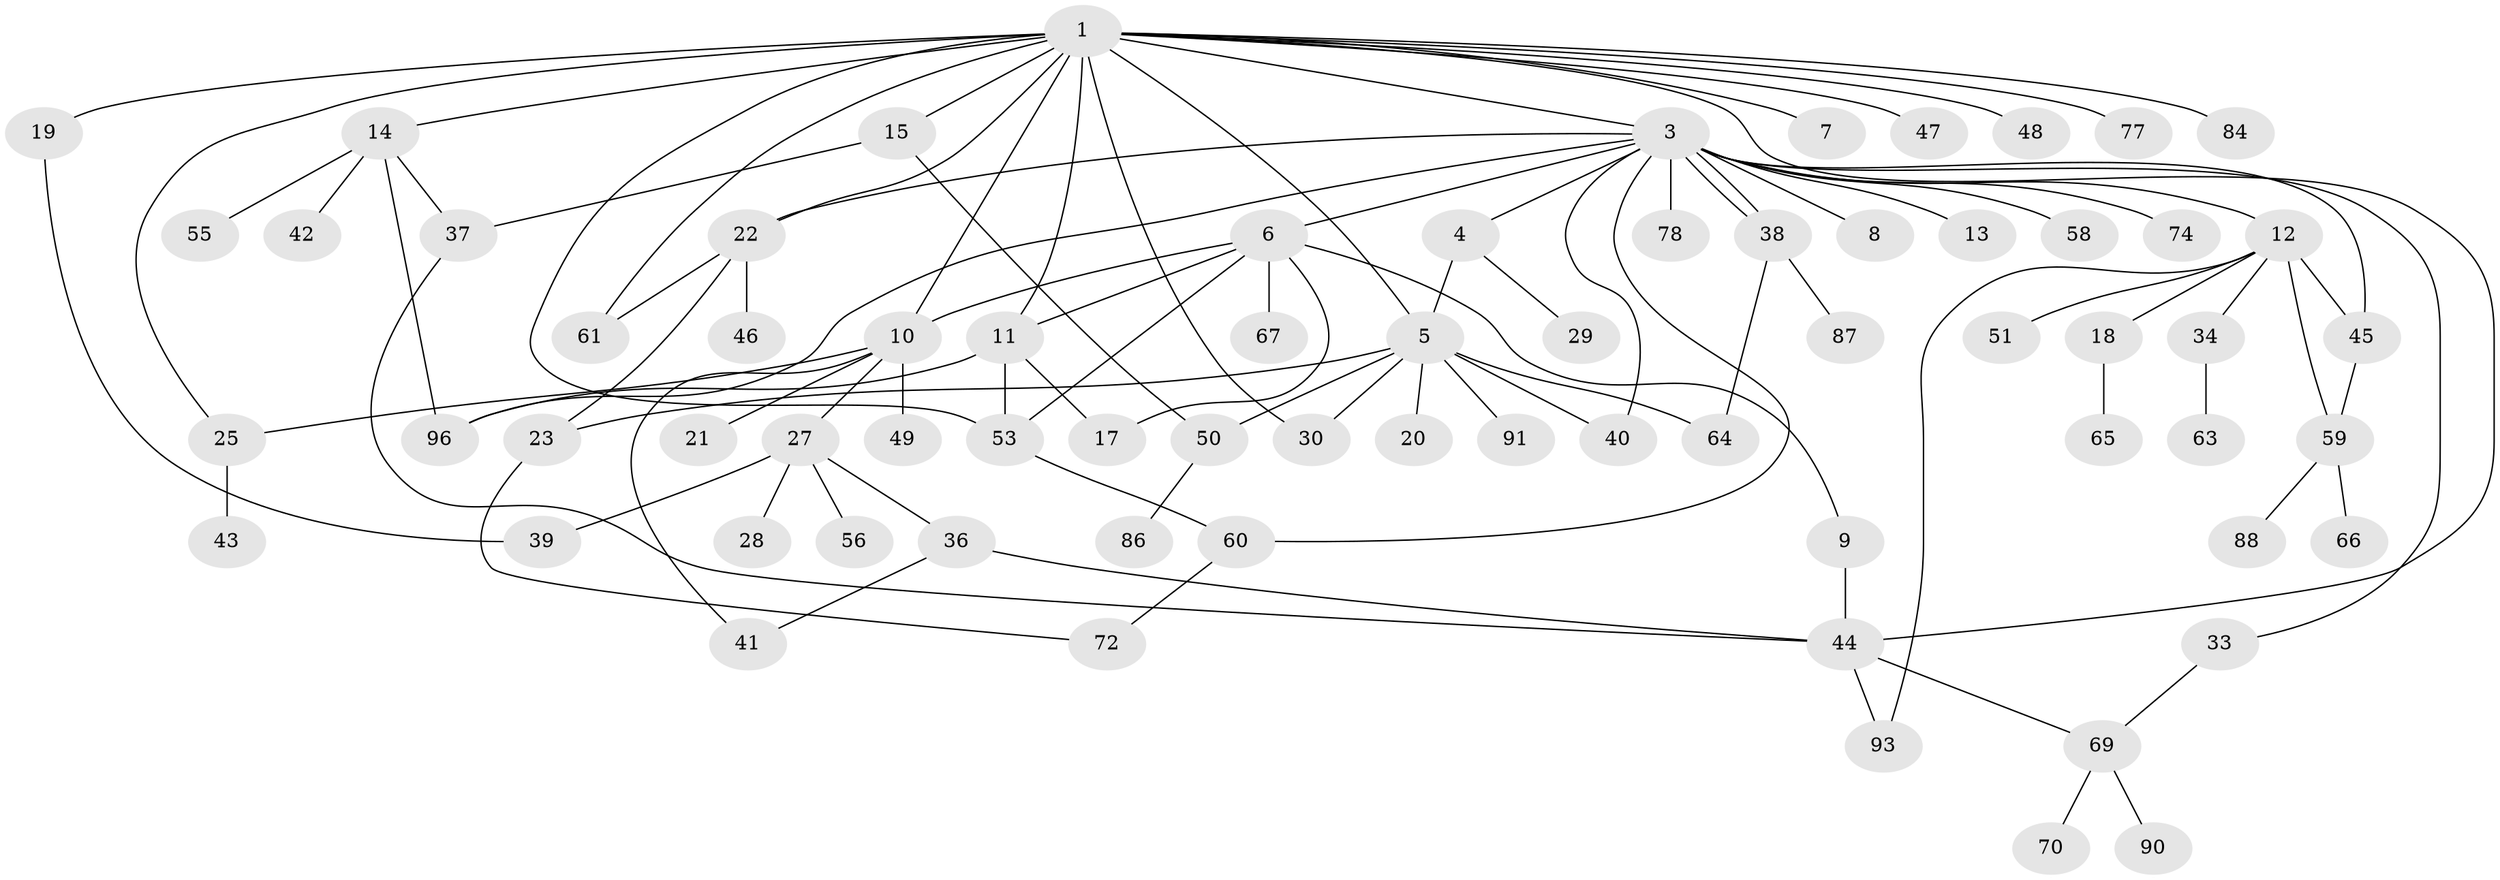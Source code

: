 // original degree distribution, {13: 0.010416666666666666, 11: 0.010416666666666666, 14: 0.010416666666666666, 2: 0.20833333333333334, 4: 0.07291666666666667, 7: 0.020833333333333332, 1: 0.4375, 3: 0.13541666666666666, 6: 0.041666666666666664, 8: 0.020833333333333332, 5: 0.03125}
// Generated by graph-tools (version 1.1) at 2025/41/03/06/25 10:41:47]
// undirected, 70 vertices, 98 edges
graph export_dot {
graph [start="1"]
  node [color=gray90,style=filled];
  1 [super="+2"];
  3 [super="+52"];
  4 [super="+26"];
  5 [super="+16"];
  6 [super="+85"];
  7;
  8;
  9 [super="+92"];
  10 [super="+32"];
  11 [super="+81"];
  12 [super="+79"];
  13;
  14 [super="+73"];
  15 [super="+31"];
  17;
  18;
  19;
  20;
  21;
  22 [super="+94"];
  23 [super="+24"];
  25 [super="+71"];
  27 [super="+95"];
  28;
  29;
  30;
  33 [super="+35"];
  34;
  36 [super="+82"];
  37;
  38;
  39 [super="+54"];
  40 [super="+57"];
  41 [super="+76"];
  42;
  43;
  44 [super="+80"];
  45 [super="+83"];
  46;
  47;
  48;
  49;
  50;
  51;
  53;
  55;
  56;
  58 [super="+75"];
  59 [super="+89"];
  60 [super="+62"];
  61 [super="+68"];
  63;
  64;
  65;
  66;
  67;
  69;
  70;
  72;
  74;
  77;
  78;
  84;
  86;
  87;
  88;
  90;
  91;
  93;
  96;
  1 -- 5 [weight=2];
  1 -- 7;
  1 -- 11;
  1 -- 14;
  1 -- 15 [weight=2];
  1 -- 19;
  1 -- 25;
  1 -- 30;
  1 -- 48;
  1 -- 53;
  1 -- 3;
  1 -- 10 [weight=2];
  1 -- 44;
  1 -- 77;
  1 -- 47;
  1 -- 84;
  1 -- 22;
  1 -- 61;
  3 -- 4;
  3 -- 6;
  3 -- 8;
  3 -- 12;
  3 -- 13;
  3 -- 33;
  3 -- 38;
  3 -- 38;
  3 -- 45;
  3 -- 58;
  3 -- 78;
  3 -- 96;
  3 -- 22;
  3 -- 74;
  3 -- 60;
  3 -- 40;
  4 -- 29;
  4 -- 5;
  5 -- 20;
  5 -- 50;
  5 -- 64;
  5 -- 40;
  5 -- 23;
  5 -- 91;
  5 -- 30;
  6 -- 9;
  6 -- 11;
  6 -- 17;
  6 -- 53;
  6 -- 67;
  6 -- 10;
  9 -- 44;
  10 -- 21;
  10 -- 27;
  10 -- 49;
  10 -- 25;
  10 -- 41;
  11 -- 17;
  11 -- 53;
  11 -- 96;
  12 -- 18;
  12 -- 34;
  12 -- 51;
  12 -- 59;
  12 -- 93;
  12 -- 45;
  14 -- 37;
  14 -- 42;
  14 -- 55;
  14 -- 96;
  15 -- 37;
  15 -- 50;
  18 -- 65;
  19 -- 39;
  22 -- 46;
  22 -- 61;
  22 -- 23;
  23 -- 72;
  25 -- 43;
  27 -- 28;
  27 -- 36;
  27 -- 39;
  27 -- 56;
  33 -- 69;
  34 -- 63;
  36 -- 44;
  36 -- 41;
  37 -- 44;
  38 -- 64;
  38 -- 87;
  44 -- 93;
  44 -- 69;
  45 -- 59;
  50 -- 86;
  53 -- 60;
  59 -- 66;
  59 -- 88;
  60 -- 72;
  69 -- 70;
  69 -- 90;
}
